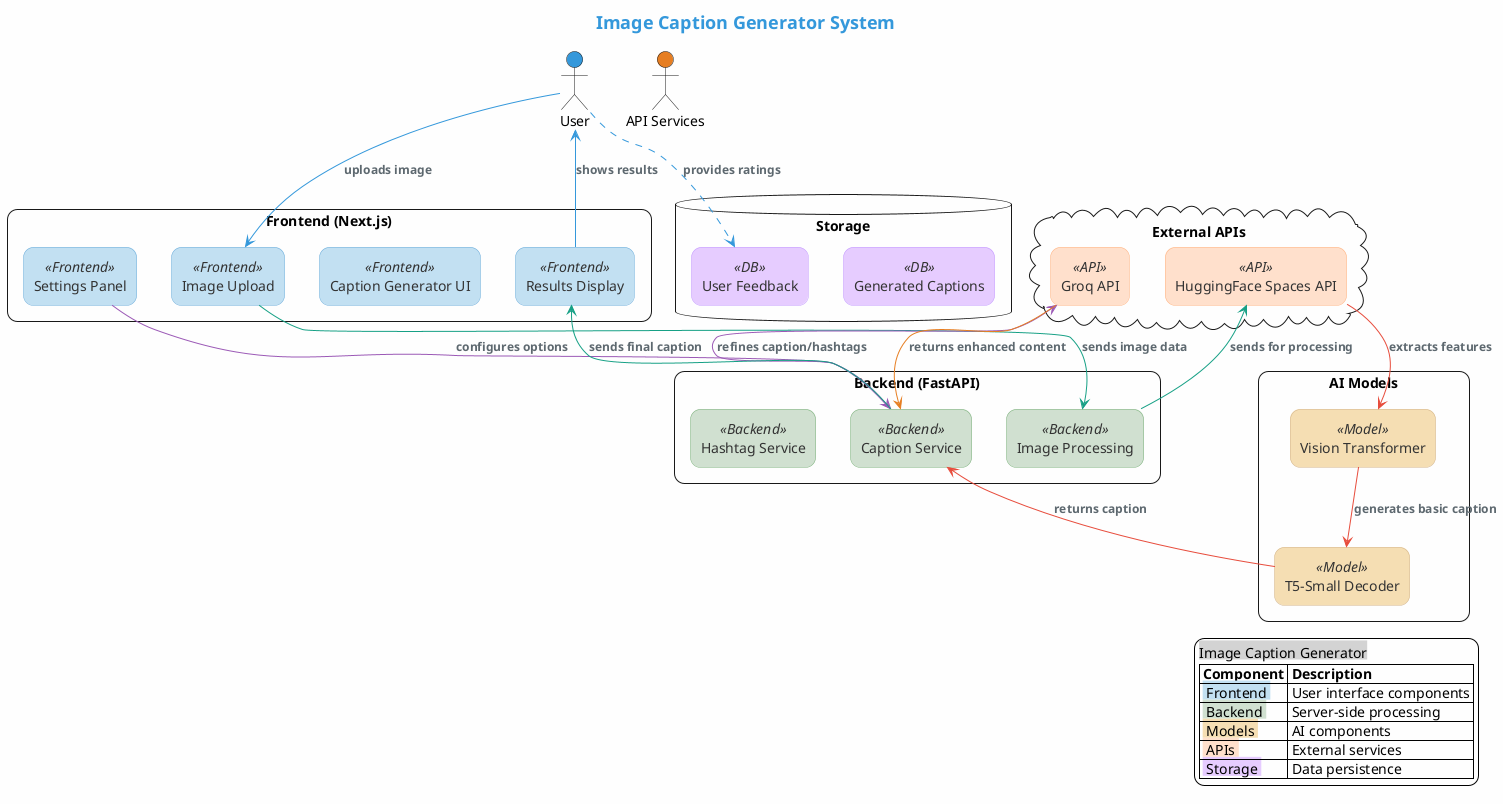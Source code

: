 @startuml System Overview

skinparam backgroundColor #FEFEFE
skinparam roundCorner 20
skinparam componentStyle rectangle
skinparam handwritten false

skinparam component {
  BackgroundColor<<Frontend>> #c2e0f2
  BorderColor<<Frontend>> #6aacda
  FontColor<<Frontend>> #333333
  
  BackgroundColor<<Backend>> #d0e0d0
  BorderColor<<Backend>> #7ab17a
  FontColor<<Backend>> #333333
  
  BackgroundColor<<Model>> #f5deb3
  BorderColor<<Model>> #d2b48c
  FontColor<<Model>> #333333
  
  BackgroundColor<<API>> #ffe0cc
  BorderColor<<API>> #ffb380
  FontColor<<API>> #333333
  
  BackgroundColor<<DB>> #e6ccff
  BorderColor<<DB>> #c299ff
  FontColor<<DB>> #333333
}

skinparam arrow {
  Color #5D686F
  FontColor #5D686F
  FontSize 12
}

title <font color=#3498db size=18><b>Image Caption Generator System</b></font>

' Define actors with custom colors
actor "User" as user #3498db
actor "API Services" as api #e67e22

' Define main components - removed icon references
rectangle "Frontend (Next.js)" as frontend {
  component "Image Upload" as upload <<Frontend>>
  component "Caption Generator UI" as capui <<Frontend>>
  component "Settings Panel" as settings <<Frontend>>
  component "Results Display" as display <<Frontend>>
}

rectangle "Backend (FastAPI)" as backend {
  component "Image Processing" as imgprocess <<Backend>>
  component "Caption Service" as capservice <<Backend>>
  component "Hashtag Service" as hashservice <<Backend>>
}

rectangle "AI Models" as models {
  component "Vision Transformer" as vit <<Model>>
  component "T5-Small Decoder" as t5 <<Model>>
}

cloud "External APIs" as external {
  component "Groq API" as groq <<API>>
  component "HuggingFace Spaces API" as hf <<API>>
}

database "Storage" as db {
  component "Generated Captions" as captions <<DB>>
  component "User Feedback" as feedback <<DB>>
}

' Define relationships with bold arrows
user -[#3498db]-> upload : <b>uploads image</b>
upload -[#16a085]-> imgprocess : <b>sends image data</b>
imgprocess -[#16a085]-> hf : <b>sends for processing</b>
hf -[#e74c3c]-> vit : <b>extracts features</b>
vit -[#e74c3c]-> t5 : <b>generates basic caption</b>
t5 -[#e74c3c]-> capservice : <b>returns caption</b>
settings -[#9b59b6]-> capservice : <b>configures options</b>
capservice -[#9b59b6]-> groq : <b>refines caption/hashtags</b>
groq -[#e67e22]-> capservice : <b>returns enhanced content</b>
capservice -[#16a085]-> display : <b>sends final caption</b>
display -[#3498db]-> user : <b>shows results</b>
user -[#3498db,dashed]-> feedback : <b>provides ratings</b>

legend right
  <back:lightgrey>Image Caption Generator</back>
  |= Component |= Description |
  | <back:#c2e0f2> Frontend </back> | User interface components |
  | <back:#d0e0d0> Backend </back> | Server-side processing |
  | <back:#f5deb3> Models </back> | AI components |
  | <back:#ffe0cc> APIs </back> | External services |
  | <back:#e6ccff> Storage </back> | Data persistence |
endlegend

@enduml